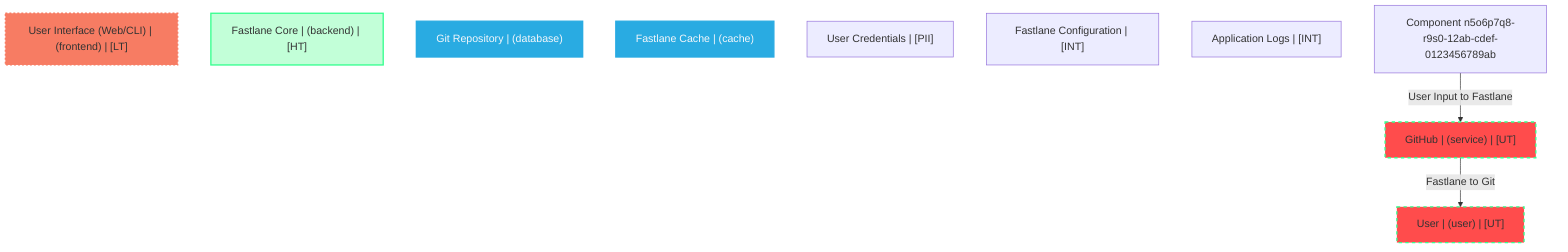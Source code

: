 graph TB
  l3m4n5o6-p7q8-90ab-cdef-0123456789ab["User | (user) | [UT]"]:::untrusted
  m4n5o6p7-q8r9-01ab-cdef-0123456789ab["GitHub | (service) | [UT]"]:::untrusted
  h9i0j1k2-l3m4-5678-9ab0-123456789012["User Interface (Web/CLI) | (frontend) | [LT]"]:::lowTrust
  i2j3k4l5-m6n7-89ab-cdef-0123456789ab["Fastlane Core | (backend) | [HT]"]:::highTrust
  j4k5l6m7-n8o9-ab12-3456-789012345678["Git Repository | (database)"]:::dataStore
  k5l6m7n8-o9p0-12ab-cdef-0123456789ab["Fastlane Cache | (cache)"]:::dataStore
  e1f2a3b4-c5d6-789a-b2c3-456789abcdef["User Credentials | [PII]"]:::dataAsset,pii
  f2a3b4c5-d678-9a0b-c3d4-567890abcdef["Fastlane Configuration | [INT]"]:::dataAsset,internal
  g3h4i5j6-k7l8-9012-3456-789012345678["Application Logs | [INT]"]:::dataAsset,internal
  n5o6p7q8-r9s0-12ab-cdef-0123456789ab["Component n5o6p7q8-r9s0-12ab-cdef-0123456789ab"]:::process,untrusted

  n5o6p7q8-r9s0-12ab-cdef-0123456789ab -->|User Input to Fastlane| m4n5o6p7-q8r9-01ab-cdef-0123456789ab:::encryptedFlow
  m4n5o6p7-q8r9-01ab-cdef-0123456789ab -->|Fastlane to Git| l3m4n5o6-p7q8-90ab-cdef-0123456789ab:::encryptedFlow

  classDef externalEntity fill:#FF4C4C,stroke:#FF4C4C,stroke-width:2px,color:#F5F7FA
  classDef process fill:#36FF8F,stroke:#36FF8F,stroke-width:2px,color:#0B0D17
  classDef dataStore fill:#29ABE2,stroke:#29ABE2,stroke-width:2px,color:#F5F7FA
  classDef dataAsset fill:#A259FF,stroke:#c3a4ff,stroke-width:2px,color:#F5F7FA
  classDef untrusted fill:#FF4C4C,stroke:#FF4C4C,stroke-width:3px,stroke-dasharray:5 5
  classDef lowTrust fill:#f77c63,stroke:#f77c63,stroke-width:2px,stroke-dasharray:3 3
  classDef mediumTrust fill:#FFD300,stroke:#FFD300,stroke-width:2px
  classDef highTrust fill:#C2FFD8,stroke:#36FF8F,stroke-width:2px
  classDef veryHighTrust fill:#36FF8F,stroke:#36FF8F,stroke-width:3px
  classDef public fill:#C2FFD8,stroke:#36FF8F,stroke-width:1px
  classDef internal fill:#FFF2B3,stroke:#FFD300,stroke-width:1px
  classDef confidential fill:#FFB3B3,stroke:#FF4C4C,stroke-width:2px
  classDef restricted fill:#FF4C4C,stroke:#FF4C4C,stroke-width:3px
  classDef pii fill:#ffa1ad,stroke:#A259FF,stroke-width:2px
  classDef pci fill:#FF4C4C,stroke:#FF4C4C,stroke-width:3px
  classDef phi fill:#ffa1ad,stroke:#A259FF,stroke-width:3px
  classDef encryptedFlow stroke:#36FF8F,stroke-width:2px
  classDef unencryptedFlow stroke:#FF4C4C,stroke-width:2px,stroke-dasharray:5 5
  classDef authenticatedFlow stroke:#29ABE2,stroke-width:2px
  classDef trustBoundary fill:transparent,stroke:#2E3440,stroke-width:3px,stroke-dasharray:10 5